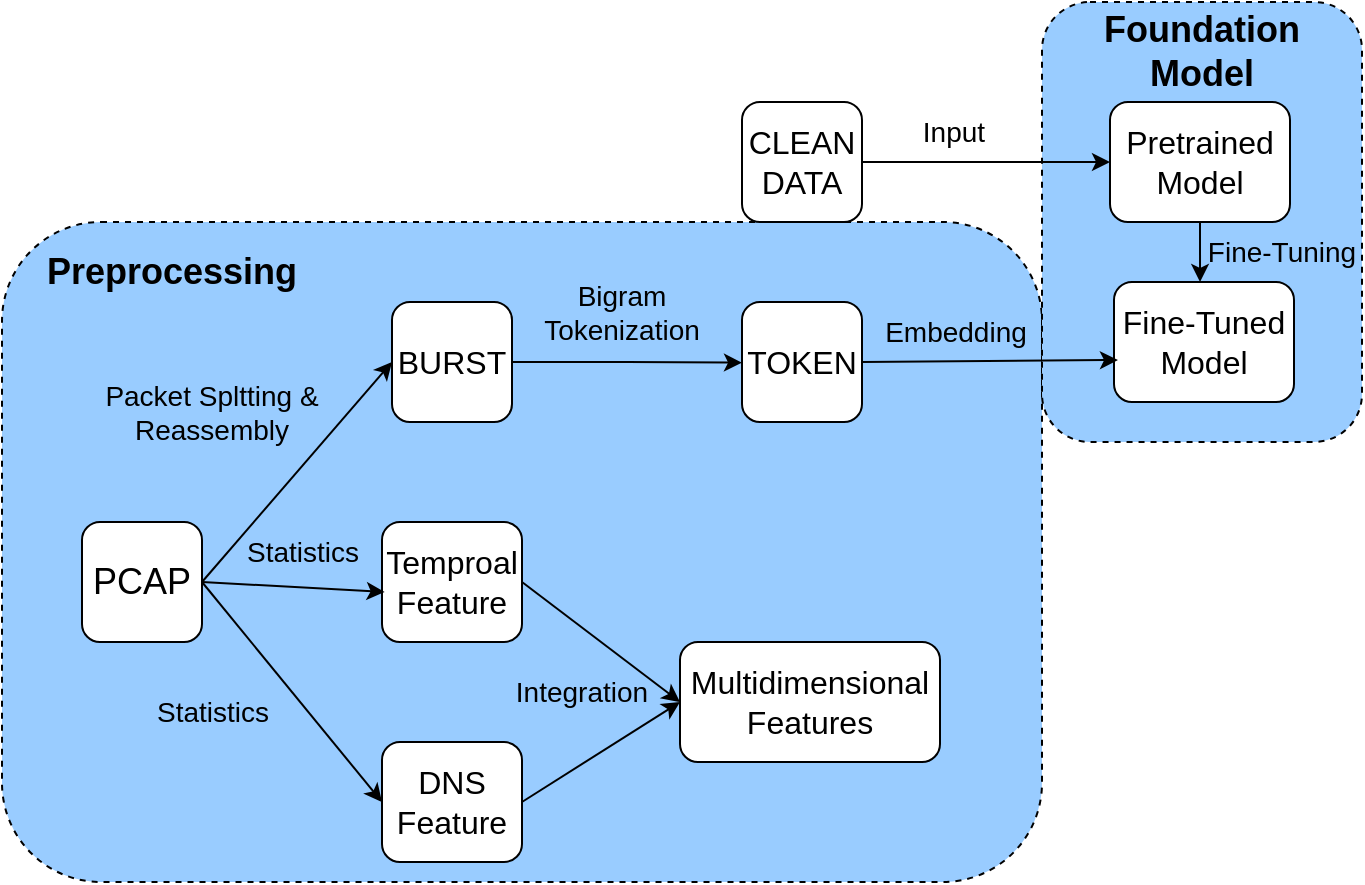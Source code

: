 <mxfile version="26.2.14">
  <diagram name="第 1 页" id="dEZHD5_CiZpKC8oY4pzJ">
    <mxGraphModel dx="1314" dy="797" grid="1" gridSize="10" guides="1" tooltips="1" connect="1" arrows="1" fold="1" page="1" pageScale="1" pageWidth="827" pageHeight="1169" math="0" shadow="0">
      <root>
        <mxCell id="0" />
        <mxCell id="1" parent="0" />
        <mxCell id="18KHv7vYwnJJrIcChJ6o-51" value="" style="rounded=1;whiteSpace=wrap;html=1;fillColor=#99CCFF;dashed=1;" vertex="1" parent="1">
          <mxGeometry x="10" y="390" width="520" height="330" as="geometry" />
        </mxCell>
        <mxCell id="18KHv7vYwnJJrIcChJ6o-44" value="" style="rounded=1;whiteSpace=wrap;html=1;fillColor=#99CCFF;dashed=1;" vertex="1" parent="1">
          <mxGeometry x="530" y="280" width="160" height="220" as="geometry" />
        </mxCell>
        <mxCell id="18KHv7vYwnJJrIcChJ6o-4" value="" style="group" vertex="1" connectable="0" parent="1">
          <mxGeometry x="50" y="540" width="60" height="60" as="geometry" />
        </mxCell>
        <mxCell id="18KHv7vYwnJJrIcChJ6o-2" value="" style="rounded=1;whiteSpace=wrap;html=1;" vertex="1" parent="18KHv7vYwnJJrIcChJ6o-4">
          <mxGeometry width="60" height="60" as="geometry" />
        </mxCell>
        <mxCell id="18KHv7vYwnJJrIcChJ6o-3" value="&lt;font style=&quot;font-size: 18px;&quot;&gt;PCAP&lt;/font&gt;" style="text;html=1;align=center;verticalAlign=middle;whiteSpace=wrap;rounded=0;" vertex="1" parent="18KHv7vYwnJJrIcChJ6o-4">
          <mxGeometry y="15" width="60" height="30" as="geometry" />
        </mxCell>
        <mxCell id="18KHv7vYwnJJrIcChJ6o-6" value="" style="endArrow=classic;html=1;rounded=0;entryX=0;entryY=0.5;entryDx=0;entryDy=0;exitX=1;exitY=0.5;exitDx=0;exitDy=0;" edge="1" parent="1" source="18KHv7vYwnJJrIcChJ6o-3" target="18KHv7vYwnJJrIcChJ6o-9">
          <mxGeometry width="50" height="50" relative="1" as="geometry">
            <mxPoint x="120" y="550" as="sourcePoint" />
            <mxPoint x="170" y="500" as="targetPoint" />
          </mxGeometry>
        </mxCell>
        <mxCell id="18KHv7vYwnJJrIcChJ6o-7" value="" style="group" vertex="1" connectable="0" parent="1">
          <mxGeometry x="205" y="430" width="60" height="60" as="geometry" />
        </mxCell>
        <mxCell id="18KHv7vYwnJJrIcChJ6o-8" value="" style="rounded=1;whiteSpace=wrap;html=1;" vertex="1" parent="18KHv7vYwnJJrIcChJ6o-7">
          <mxGeometry width="60" height="60" as="geometry" />
        </mxCell>
        <mxCell id="18KHv7vYwnJJrIcChJ6o-21" style="edgeStyle=orthogonalEdgeStyle;rounded=0;orthogonalLoop=1;jettySize=auto;html=1;exitX=1;exitY=0.5;exitDx=0;exitDy=0;" edge="1" parent="18KHv7vYwnJJrIcChJ6o-7" source="18KHv7vYwnJJrIcChJ6o-9">
          <mxGeometry relative="1" as="geometry">
            <mxPoint x="175" y="30.333" as="targetPoint" />
          </mxGeometry>
        </mxCell>
        <mxCell id="18KHv7vYwnJJrIcChJ6o-9" value="&lt;font style=&quot;font-size: 16px;&quot;&gt;BURST&lt;/font&gt;" style="text;html=1;align=center;verticalAlign=middle;whiteSpace=wrap;rounded=0;" vertex="1" parent="18KHv7vYwnJJrIcChJ6o-7">
          <mxGeometry width="60" height="60" as="geometry" />
        </mxCell>
        <mxCell id="18KHv7vYwnJJrIcChJ6o-10" value="" style="group" vertex="1" connectable="0" parent="1">
          <mxGeometry x="200" y="540" width="70" height="60" as="geometry" />
        </mxCell>
        <mxCell id="18KHv7vYwnJJrIcChJ6o-11" value="" style="rounded=1;whiteSpace=wrap;html=1;" vertex="1" parent="18KHv7vYwnJJrIcChJ6o-10">
          <mxGeometry width="70" height="60" as="geometry" />
        </mxCell>
        <mxCell id="18KHv7vYwnJJrIcChJ6o-12" value="&lt;font style=&quot;font-size: 16px;&quot;&gt;Temproal&lt;/font&gt;&lt;div&gt;&lt;font size=&quot;3&quot; style=&quot;&quot;&gt;Feature&lt;/font&gt;&lt;/div&gt;" style="text;html=1;align=center;verticalAlign=middle;whiteSpace=wrap;rounded=0;" vertex="1" parent="18KHv7vYwnJJrIcChJ6o-10">
          <mxGeometry width="70" height="60" as="geometry" />
        </mxCell>
        <mxCell id="18KHv7vYwnJJrIcChJ6o-13" value="" style="group" vertex="1" connectable="0" parent="1">
          <mxGeometry x="200" y="650" width="70" height="60" as="geometry" />
        </mxCell>
        <mxCell id="18KHv7vYwnJJrIcChJ6o-14" value="" style="rounded=1;whiteSpace=wrap;html=1;" vertex="1" parent="18KHv7vYwnJJrIcChJ6o-13">
          <mxGeometry width="70" height="60" as="geometry" />
        </mxCell>
        <mxCell id="18KHv7vYwnJJrIcChJ6o-15" value="&lt;span style=&quot;font-size: 16px;&quot;&gt;DNS&lt;/span&gt;&lt;br&gt;&lt;div&gt;&lt;font size=&quot;3&quot; style=&quot;&quot;&gt;Feature&lt;/font&gt;&lt;/div&gt;" style="text;html=1;align=center;verticalAlign=middle;whiteSpace=wrap;rounded=0;" vertex="1" parent="18KHv7vYwnJJrIcChJ6o-13">
          <mxGeometry width="70" height="60" as="geometry" />
        </mxCell>
        <mxCell id="18KHv7vYwnJJrIcChJ6o-16" value="" style="endArrow=classic;html=1;rounded=0;entryX=0.019;entryY=0.583;entryDx=0;entryDy=0;exitX=1;exitY=0.5;exitDx=0;exitDy=0;entryPerimeter=0;" edge="1" parent="1" source="18KHv7vYwnJJrIcChJ6o-3" target="18KHv7vYwnJJrIcChJ6o-12">
          <mxGeometry width="50" height="50" relative="1" as="geometry">
            <mxPoint x="120" y="565" as="sourcePoint" />
            <mxPoint x="215" y="470" as="targetPoint" />
          </mxGeometry>
        </mxCell>
        <mxCell id="18KHv7vYwnJJrIcChJ6o-17" value="" style="endArrow=classic;html=1;rounded=0;entryX=0;entryY=0.5;entryDx=0;entryDy=0;exitX=1;exitY=0.5;exitDx=0;exitDy=0;" edge="1" parent="1" source="18KHv7vYwnJJrIcChJ6o-3" target="18KHv7vYwnJJrIcChJ6o-15">
          <mxGeometry width="50" height="50" relative="1" as="geometry">
            <mxPoint x="120" y="565" as="sourcePoint" />
            <mxPoint x="211" y="585" as="targetPoint" />
          </mxGeometry>
        </mxCell>
        <mxCell id="18KHv7vYwnJJrIcChJ6o-18" value="&lt;font style=&quot;font-size: 14px;&quot;&gt;Packet Spltting &amp;amp; Reassembly&lt;/font&gt;" style="text;html=1;align=center;verticalAlign=middle;whiteSpace=wrap;rounded=0;" vertex="1" parent="1">
          <mxGeometry x="60" y="460" width="110" height="50" as="geometry" />
        </mxCell>
        <mxCell id="18KHv7vYwnJJrIcChJ6o-19" value="&lt;font style=&quot;font-size: 14px;&quot;&gt;Statistics&lt;/font&gt;" style="text;html=1;align=center;verticalAlign=middle;whiteSpace=wrap;rounded=0;" vertex="1" parent="1">
          <mxGeometry x="130" y="540" width="61" height="30" as="geometry" />
        </mxCell>
        <mxCell id="18KHv7vYwnJJrIcChJ6o-20" value="&lt;font style=&quot;font-size: 14px;&quot;&gt;Statistics&lt;/font&gt;" style="text;html=1;align=center;verticalAlign=middle;whiteSpace=wrap;rounded=0;" vertex="1" parent="1">
          <mxGeometry x="84.5" y="620" width="61" height="30" as="geometry" />
        </mxCell>
        <mxCell id="18KHv7vYwnJJrIcChJ6o-23" value="" style="group" vertex="1" connectable="0" parent="1">
          <mxGeometry x="380" y="430" width="60" height="60" as="geometry" />
        </mxCell>
        <mxCell id="18KHv7vYwnJJrIcChJ6o-24" value="" style="rounded=1;whiteSpace=wrap;html=1;" vertex="1" parent="18KHv7vYwnJJrIcChJ6o-23">
          <mxGeometry width="60" height="60" as="geometry" />
        </mxCell>
        <mxCell id="18KHv7vYwnJJrIcChJ6o-26" value="&lt;font style=&quot;font-size: 16px;&quot;&gt;TOKEN&lt;/font&gt;" style="text;html=1;align=center;verticalAlign=middle;whiteSpace=wrap;rounded=0;" vertex="1" parent="18KHv7vYwnJJrIcChJ6o-23">
          <mxGeometry width="60" height="60" as="geometry" />
        </mxCell>
        <mxCell id="18KHv7vYwnJJrIcChJ6o-27" value="&lt;font style=&quot;font-size: 14px;&quot;&gt;Bigram Tokenization&lt;/font&gt;" style="text;html=1;align=center;verticalAlign=middle;whiteSpace=wrap;rounded=0;" vertex="1" parent="1">
          <mxGeometry x="280" y="410" width="80" height="50" as="geometry" />
        </mxCell>
        <mxCell id="18KHv7vYwnJJrIcChJ6o-28" value="" style="group" vertex="1" connectable="0" parent="1">
          <mxGeometry x="349" y="600" width="130" height="60" as="geometry" />
        </mxCell>
        <mxCell id="18KHv7vYwnJJrIcChJ6o-29" value="" style="rounded=1;whiteSpace=wrap;html=1;" vertex="1" parent="18KHv7vYwnJJrIcChJ6o-28">
          <mxGeometry width="130" height="60" as="geometry" />
        </mxCell>
        <mxCell id="18KHv7vYwnJJrIcChJ6o-30" value="&lt;font style=&quot;font-size: 16px;&quot;&gt;Multidimensional Features&lt;/font&gt;" style="text;html=1;align=center;verticalAlign=middle;whiteSpace=wrap;rounded=0;" vertex="1" parent="18KHv7vYwnJJrIcChJ6o-28">
          <mxGeometry width="130" height="60" as="geometry" />
        </mxCell>
        <mxCell id="18KHv7vYwnJJrIcChJ6o-31" style="rounded=0;orthogonalLoop=1;jettySize=auto;html=1;exitX=1;exitY=0.5;exitDx=0;exitDy=0;entryX=0;entryY=0.5;entryDx=0;entryDy=0;" edge="1" parent="1" source="18KHv7vYwnJJrIcChJ6o-12" target="18KHv7vYwnJJrIcChJ6o-30">
          <mxGeometry relative="1" as="geometry">
            <mxPoint x="390" y="470.333" as="targetPoint" />
            <mxPoint x="275" y="470" as="sourcePoint" />
          </mxGeometry>
        </mxCell>
        <mxCell id="18KHv7vYwnJJrIcChJ6o-32" style="rounded=0;orthogonalLoop=1;jettySize=auto;html=1;exitX=1;exitY=0.5;exitDx=0;exitDy=0;entryX=0;entryY=0.5;entryDx=0;entryDy=0;" edge="1" parent="1" source="18KHv7vYwnJJrIcChJ6o-15" target="18KHv7vYwnJJrIcChJ6o-30">
          <mxGeometry relative="1" as="geometry">
            <mxPoint x="359" y="640" as="targetPoint" />
            <mxPoint x="280" y="580" as="sourcePoint" />
          </mxGeometry>
        </mxCell>
        <mxCell id="18KHv7vYwnJJrIcChJ6o-33" value="&lt;font style=&quot;font-size: 14px;&quot;&gt;Integration&lt;/font&gt;" style="text;html=1;align=center;verticalAlign=middle;whiteSpace=wrap;rounded=0;" vertex="1" parent="1">
          <mxGeometry x="260" y="600" width="80" height="50" as="geometry" />
        </mxCell>
        <mxCell id="18KHv7vYwnJJrIcChJ6o-34" value="" style="group" vertex="1" connectable="0" parent="1">
          <mxGeometry x="380" y="330" width="60" height="60" as="geometry" />
        </mxCell>
        <mxCell id="18KHv7vYwnJJrIcChJ6o-35" value="" style="rounded=1;whiteSpace=wrap;html=1;" vertex="1" parent="18KHv7vYwnJJrIcChJ6o-34">
          <mxGeometry width="60" height="60" as="geometry" />
        </mxCell>
        <mxCell id="18KHv7vYwnJJrIcChJ6o-36" value="&lt;font style=&quot;font-size: 16px;&quot;&gt;CLEAN&lt;/font&gt;&lt;div&gt;&lt;font style=&quot;font-size: 16px;&quot;&gt;DATA&lt;/font&gt;&lt;/div&gt;" style="text;html=1;align=center;verticalAlign=middle;whiteSpace=wrap;rounded=0;" vertex="1" parent="18KHv7vYwnJJrIcChJ6o-34">
          <mxGeometry width="60" height="60" as="geometry" />
        </mxCell>
        <mxCell id="18KHv7vYwnJJrIcChJ6o-37" style="rounded=0;orthogonalLoop=1;jettySize=auto;html=1;exitX=1;exitY=0.5;exitDx=0;exitDy=0;entryX=0;entryY=0.5;entryDx=0;entryDy=0;" edge="1" parent="1" source="18KHv7vYwnJJrIcChJ6o-36" target="18KHv7vYwnJJrIcChJ6o-40">
          <mxGeometry relative="1" as="geometry">
            <mxPoint x="539" y="420" as="targetPoint" />
            <mxPoint x="460" y="360" as="sourcePoint" />
          </mxGeometry>
        </mxCell>
        <mxCell id="18KHv7vYwnJJrIcChJ6o-38" value="" style="group" vertex="1" connectable="0" parent="1">
          <mxGeometry x="564" y="330" width="90" height="60" as="geometry" />
        </mxCell>
        <mxCell id="18KHv7vYwnJJrIcChJ6o-39" value="" style="rounded=1;whiteSpace=wrap;html=1;" vertex="1" parent="18KHv7vYwnJJrIcChJ6o-38">
          <mxGeometry width="90" height="60" as="geometry" />
        </mxCell>
        <mxCell id="18KHv7vYwnJJrIcChJ6o-40" value="&lt;span style=&quot;font-size: 16px;&quot;&gt;Pretrained Model&lt;/span&gt;" style="text;html=1;align=center;verticalAlign=middle;whiteSpace=wrap;rounded=0;" vertex="1" parent="18KHv7vYwnJJrIcChJ6o-38">
          <mxGeometry width="90" height="60" as="geometry" />
        </mxCell>
        <mxCell id="18KHv7vYwnJJrIcChJ6o-41" value="" style="group" vertex="1" connectable="0" parent="1">
          <mxGeometry x="566" y="420" width="90" height="60" as="geometry" />
        </mxCell>
        <mxCell id="18KHv7vYwnJJrIcChJ6o-42" value="" style="rounded=1;whiteSpace=wrap;html=1;" vertex="1" parent="18KHv7vYwnJJrIcChJ6o-41">
          <mxGeometry width="90" height="60" as="geometry" />
        </mxCell>
        <mxCell id="18KHv7vYwnJJrIcChJ6o-43" value="&lt;span style=&quot;font-size: 16px;&quot;&gt;Fine-Tuned&lt;/span&gt;&lt;div&gt;&lt;span style=&quot;font-size: 16px;&quot;&gt;Model&lt;/span&gt;&lt;/div&gt;" style="text;html=1;align=center;verticalAlign=middle;whiteSpace=wrap;rounded=0;" vertex="1" parent="18KHv7vYwnJJrIcChJ6o-41">
          <mxGeometry width="90" height="60" as="geometry" />
        </mxCell>
        <mxCell id="18KHv7vYwnJJrIcChJ6o-45" value="&lt;font style=&quot;font-size: 18px;&quot;&gt;&lt;b&gt;Foundation Model&lt;/b&gt;&lt;/font&gt;" style="text;html=1;align=center;verticalAlign=middle;whiteSpace=wrap;rounded=0;" vertex="1" parent="1">
          <mxGeometry x="545" y="280" width="130" height="50" as="geometry" />
        </mxCell>
        <mxCell id="18KHv7vYwnJJrIcChJ6o-46" value="&lt;font style=&quot;font-size: 14px;&quot;&gt;Input&lt;/font&gt;" style="text;html=1;align=center;verticalAlign=middle;whiteSpace=wrap;rounded=0;" vertex="1" parent="1">
          <mxGeometry x="446" y="330" width="80" height="30" as="geometry" />
        </mxCell>
        <mxCell id="18KHv7vYwnJJrIcChJ6o-47" style="rounded=0;orthogonalLoop=1;jettySize=auto;html=1;exitX=0.5;exitY=1;exitDx=0;exitDy=0;entryX=0.478;entryY=0;entryDx=0;entryDy=0;entryPerimeter=0;" edge="1" parent="1" source="18KHv7vYwnJJrIcChJ6o-40" target="18KHv7vYwnJJrIcChJ6o-43">
          <mxGeometry relative="1" as="geometry">
            <mxPoint x="605" y="420" as="targetPoint" />
            <mxPoint x="460" y="400" as="sourcePoint" />
          </mxGeometry>
        </mxCell>
        <mxCell id="18KHv7vYwnJJrIcChJ6o-48" value="&lt;font style=&quot;font-size: 14px;&quot;&gt;Fine-Tuning&lt;/font&gt;" style="text;html=1;align=center;verticalAlign=middle;whiteSpace=wrap;rounded=0;" vertex="1" parent="1">
          <mxGeometry x="610" y="380" width="80" height="50" as="geometry" />
        </mxCell>
        <mxCell id="18KHv7vYwnJJrIcChJ6o-49" style="rounded=0;orthogonalLoop=1;jettySize=auto;html=1;exitX=1;exitY=0.5;exitDx=0;exitDy=0;entryX=0.022;entryY=0.65;entryDx=0;entryDy=0;entryPerimeter=0;" edge="1" parent="1" source="18KHv7vYwnJJrIcChJ6o-26" target="18KHv7vYwnJJrIcChJ6o-43">
          <mxGeometry relative="1" as="geometry">
            <mxPoint x="560" y="460" as="targetPoint" />
            <mxPoint x="440" y="525" as="sourcePoint" />
          </mxGeometry>
        </mxCell>
        <mxCell id="18KHv7vYwnJJrIcChJ6o-50" value="&lt;font style=&quot;font-size: 14px;&quot;&gt;Embedding&lt;/font&gt;" style="text;html=1;align=center;verticalAlign=middle;whiteSpace=wrap;rounded=0;" vertex="1" parent="1">
          <mxGeometry x="447" y="420" width="80" height="50" as="geometry" />
        </mxCell>
        <mxCell id="18KHv7vYwnJJrIcChJ6o-52" value="&lt;font style=&quot;font-size: 18px;&quot;&gt;&lt;b&gt;Preprocessing&lt;/b&gt;&lt;/font&gt;" style="text;html=1;align=center;verticalAlign=middle;whiteSpace=wrap;rounded=0;" vertex="1" parent="1">
          <mxGeometry x="30" y="390" width="130" height="50" as="geometry" />
        </mxCell>
      </root>
    </mxGraphModel>
  </diagram>
</mxfile>
